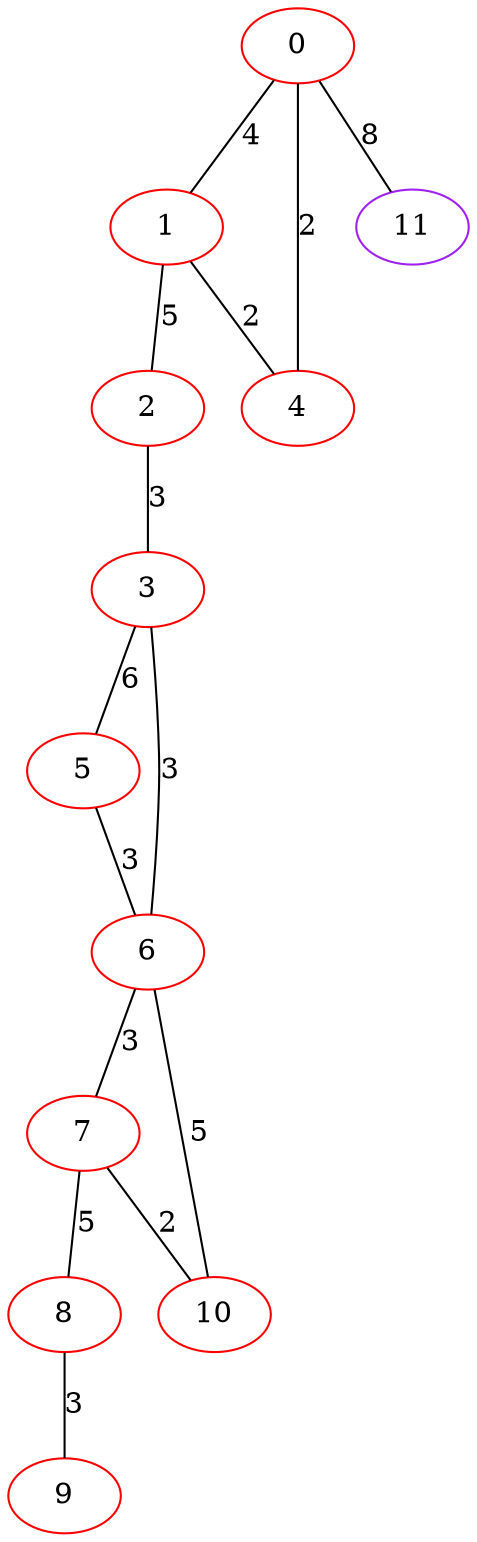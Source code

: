 graph "" {
0 [color=red, weight=1];
1 [color=red, weight=1];
2 [color=red, weight=1];
3 [color=red, weight=1];
4 [color=red, weight=1];
5 [color=red, weight=1];
6 [color=red, weight=1];
7 [color=red, weight=1];
8 [color=red, weight=1];
9 [color=red, weight=1];
10 [color=red, weight=1];
11 [color=purple, weight=4];
0 -- 1  [key=0, label=4];
0 -- 11  [key=0, label=8];
0 -- 4  [key=0, label=2];
1 -- 2  [key=0, label=5];
1 -- 4  [key=0, label=2];
2 -- 3  [key=0, label=3];
3 -- 5  [key=0, label=6];
3 -- 6  [key=0, label=3];
5 -- 6  [key=0, label=3];
6 -- 10  [key=0, label=5];
6 -- 7  [key=0, label=3];
7 -- 8  [key=0, label=5];
7 -- 10  [key=0, label=2];
8 -- 9  [key=0, label=3];
}
